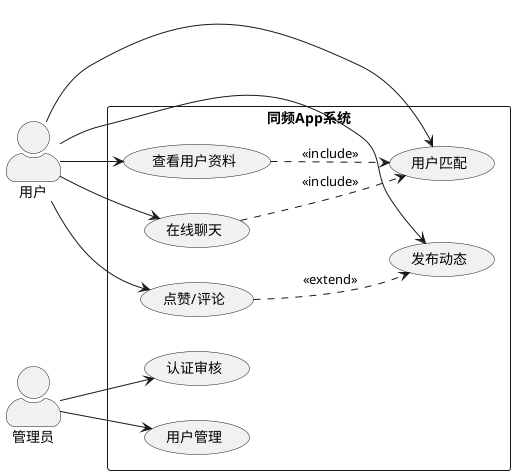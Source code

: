 @startuml "同频App用例图"

skinparam actorStyle awesome
skinparam packageStyle rectangle
skinparam usecaseStyle oval

left to right direction

actor 用户 as User
actor 管理员 as Admin

rectangle "同频App系统" {
  usecase "用户匹配" as UC1
  usecase "查看用户资料" as UC5
  usecase "在线聊天" as UC2
  usecase "发布动态" as UC3
  usecase "点赞/评论" as UC3_1
  usecase "用户管理" as UC4
  usecase "认证审核" as UC6
}

User --> UC1
User --> UC2
User --> UC3
User --> UC5
User --> UC3_1
UC3_1 ..> UC3 : <<extend>>
UC5 ..> UC1 : <<include>>
UC2 ..> UC1 : <<include>>

Admin --> UC4
Admin --> UC6

@enduml 